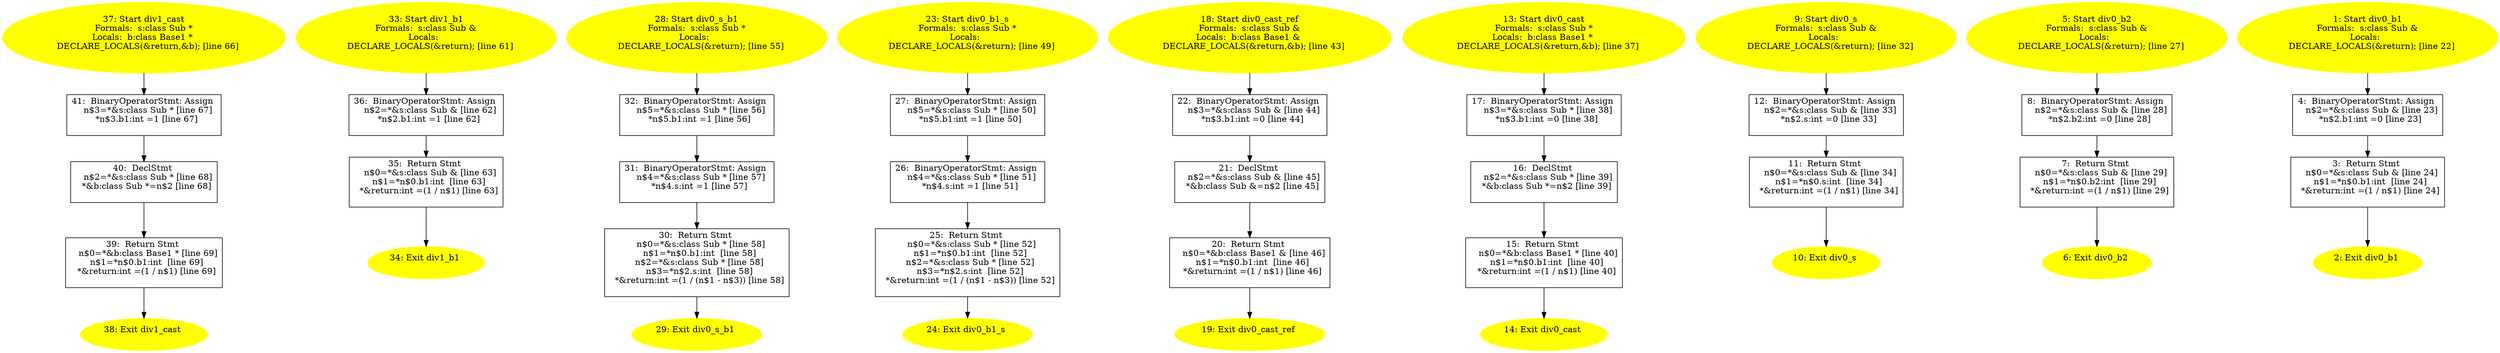 /* @generated */
digraph iCFG {
41 [label="41:  BinaryOperatorStmt: Assign \n   n$3=*&s:class Sub * [line 67]\n  *n$3.b1:int =1 [line 67]\n " shape="box"]
	

	 41 -> 40 ;
40 [label="40:  DeclStmt \n   n$2=*&s:class Sub * [line 68]\n  *&b:class Sub *=n$2 [line 68]\n " shape="box"]
	

	 40 -> 39 ;
39 [label="39:  Return Stmt \n   n$0=*&b:class Base1 * [line 69]\n  n$1=*n$0.b1:int  [line 69]\n  *&return:int =(1 / n$1) [line 69]\n " shape="box"]
	

	 39 -> 38 ;
38 [label="38: Exit div1_cast \n  " color=yellow style=filled]
	

37 [label="37: Start div1_cast\nFormals:  s:class Sub *\nLocals:  b:class Base1 * \n   DECLARE_LOCALS(&return,&b); [line 66]\n " color=yellow style=filled]
	

	 37 -> 41 ;
36 [label="36:  BinaryOperatorStmt: Assign \n   n$2=*&s:class Sub & [line 62]\n  *n$2.b1:int =1 [line 62]\n " shape="box"]
	

	 36 -> 35 ;
35 [label="35:  Return Stmt \n   n$0=*&s:class Sub & [line 63]\n  n$1=*n$0.b1:int  [line 63]\n  *&return:int =(1 / n$1) [line 63]\n " shape="box"]
	

	 35 -> 34 ;
34 [label="34: Exit div1_b1 \n  " color=yellow style=filled]
	

33 [label="33: Start div1_b1\nFormals:  s:class Sub &\nLocals:  \n   DECLARE_LOCALS(&return); [line 61]\n " color=yellow style=filled]
	

	 33 -> 36 ;
32 [label="32:  BinaryOperatorStmt: Assign \n   n$5=*&s:class Sub * [line 56]\n  *n$5.b1:int =1 [line 56]\n " shape="box"]
	

	 32 -> 31 ;
31 [label="31:  BinaryOperatorStmt: Assign \n   n$4=*&s:class Sub * [line 57]\n  *n$4.s:int =1 [line 57]\n " shape="box"]
	

	 31 -> 30 ;
30 [label="30:  Return Stmt \n   n$0=*&s:class Sub * [line 58]\n  n$1=*n$0.b1:int  [line 58]\n  n$2=*&s:class Sub * [line 58]\n  n$3=*n$2.s:int  [line 58]\n  *&return:int =(1 / (n$1 - n$3)) [line 58]\n " shape="box"]
	

	 30 -> 29 ;
29 [label="29: Exit div0_s_b1 \n  " color=yellow style=filled]
	

28 [label="28: Start div0_s_b1\nFormals:  s:class Sub *\nLocals:  \n   DECLARE_LOCALS(&return); [line 55]\n " color=yellow style=filled]
	

	 28 -> 32 ;
27 [label="27:  BinaryOperatorStmt: Assign \n   n$5=*&s:class Sub * [line 50]\n  *n$5.b1:int =1 [line 50]\n " shape="box"]
	

	 27 -> 26 ;
26 [label="26:  BinaryOperatorStmt: Assign \n   n$4=*&s:class Sub * [line 51]\n  *n$4.s:int =1 [line 51]\n " shape="box"]
	

	 26 -> 25 ;
25 [label="25:  Return Stmt \n   n$0=*&s:class Sub * [line 52]\n  n$1=*n$0.b1:int  [line 52]\n  n$2=*&s:class Sub * [line 52]\n  n$3=*n$2.s:int  [line 52]\n  *&return:int =(1 / (n$1 - n$3)) [line 52]\n " shape="box"]
	

	 25 -> 24 ;
24 [label="24: Exit div0_b1_s \n  " color=yellow style=filled]
	

23 [label="23: Start div0_b1_s\nFormals:  s:class Sub *\nLocals:  \n   DECLARE_LOCALS(&return); [line 49]\n " color=yellow style=filled]
	

	 23 -> 27 ;
22 [label="22:  BinaryOperatorStmt: Assign \n   n$3=*&s:class Sub & [line 44]\n  *n$3.b1:int =0 [line 44]\n " shape="box"]
	

	 22 -> 21 ;
21 [label="21:  DeclStmt \n   n$2=*&s:class Sub & [line 45]\n  *&b:class Sub &=n$2 [line 45]\n " shape="box"]
	

	 21 -> 20 ;
20 [label="20:  Return Stmt \n   n$0=*&b:class Base1 & [line 46]\n  n$1=*n$0.b1:int  [line 46]\n  *&return:int =(1 / n$1) [line 46]\n " shape="box"]
	

	 20 -> 19 ;
19 [label="19: Exit div0_cast_ref \n  " color=yellow style=filled]
	

18 [label="18: Start div0_cast_ref\nFormals:  s:class Sub &\nLocals:  b:class Base1 & \n   DECLARE_LOCALS(&return,&b); [line 43]\n " color=yellow style=filled]
	

	 18 -> 22 ;
17 [label="17:  BinaryOperatorStmt: Assign \n   n$3=*&s:class Sub * [line 38]\n  *n$3.b1:int =0 [line 38]\n " shape="box"]
	

	 17 -> 16 ;
16 [label="16:  DeclStmt \n   n$2=*&s:class Sub * [line 39]\n  *&b:class Sub *=n$2 [line 39]\n " shape="box"]
	

	 16 -> 15 ;
15 [label="15:  Return Stmt \n   n$0=*&b:class Base1 * [line 40]\n  n$1=*n$0.b1:int  [line 40]\n  *&return:int =(1 / n$1) [line 40]\n " shape="box"]
	

	 15 -> 14 ;
14 [label="14: Exit div0_cast \n  " color=yellow style=filled]
	

13 [label="13: Start div0_cast\nFormals:  s:class Sub *\nLocals:  b:class Base1 * \n   DECLARE_LOCALS(&return,&b); [line 37]\n " color=yellow style=filled]
	

	 13 -> 17 ;
12 [label="12:  BinaryOperatorStmt: Assign \n   n$2=*&s:class Sub & [line 33]\n  *n$2.s:int =0 [line 33]\n " shape="box"]
	

	 12 -> 11 ;
11 [label="11:  Return Stmt \n   n$0=*&s:class Sub & [line 34]\n  n$1=*n$0.s:int  [line 34]\n  *&return:int =(1 / n$1) [line 34]\n " shape="box"]
	

	 11 -> 10 ;
10 [label="10: Exit div0_s \n  " color=yellow style=filled]
	

9 [label="9: Start div0_s\nFormals:  s:class Sub &\nLocals:  \n   DECLARE_LOCALS(&return); [line 32]\n " color=yellow style=filled]
	

	 9 -> 12 ;
8 [label="8:  BinaryOperatorStmt: Assign \n   n$2=*&s:class Sub & [line 28]\n  *n$2.b2:int =0 [line 28]\n " shape="box"]
	

	 8 -> 7 ;
7 [label="7:  Return Stmt \n   n$0=*&s:class Sub & [line 29]\n  n$1=*n$0.b2:int  [line 29]\n  *&return:int =(1 / n$1) [line 29]\n " shape="box"]
	

	 7 -> 6 ;
6 [label="6: Exit div0_b2 \n  " color=yellow style=filled]
	

5 [label="5: Start div0_b2\nFormals:  s:class Sub &\nLocals:  \n   DECLARE_LOCALS(&return); [line 27]\n " color=yellow style=filled]
	

	 5 -> 8 ;
4 [label="4:  BinaryOperatorStmt: Assign \n   n$2=*&s:class Sub & [line 23]\n  *n$2.b1:int =0 [line 23]\n " shape="box"]
	

	 4 -> 3 ;
3 [label="3:  Return Stmt \n   n$0=*&s:class Sub & [line 24]\n  n$1=*n$0.b1:int  [line 24]\n  *&return:int =(1 / n$1) [line 24]\n " shape="box"]
	

	 3 -> 2 ;
2 [label="2: Exit div0_b1 \n  " color=yellow style=filled]
	

1 [label="1: Start div0_b1\nFormals:  s:class Sub &\nLocals:  \n   DECLARE_LOCALS(&return); [line 22]\n " color=yellow style=filled]
	

	 1 -> 4 ;
}
